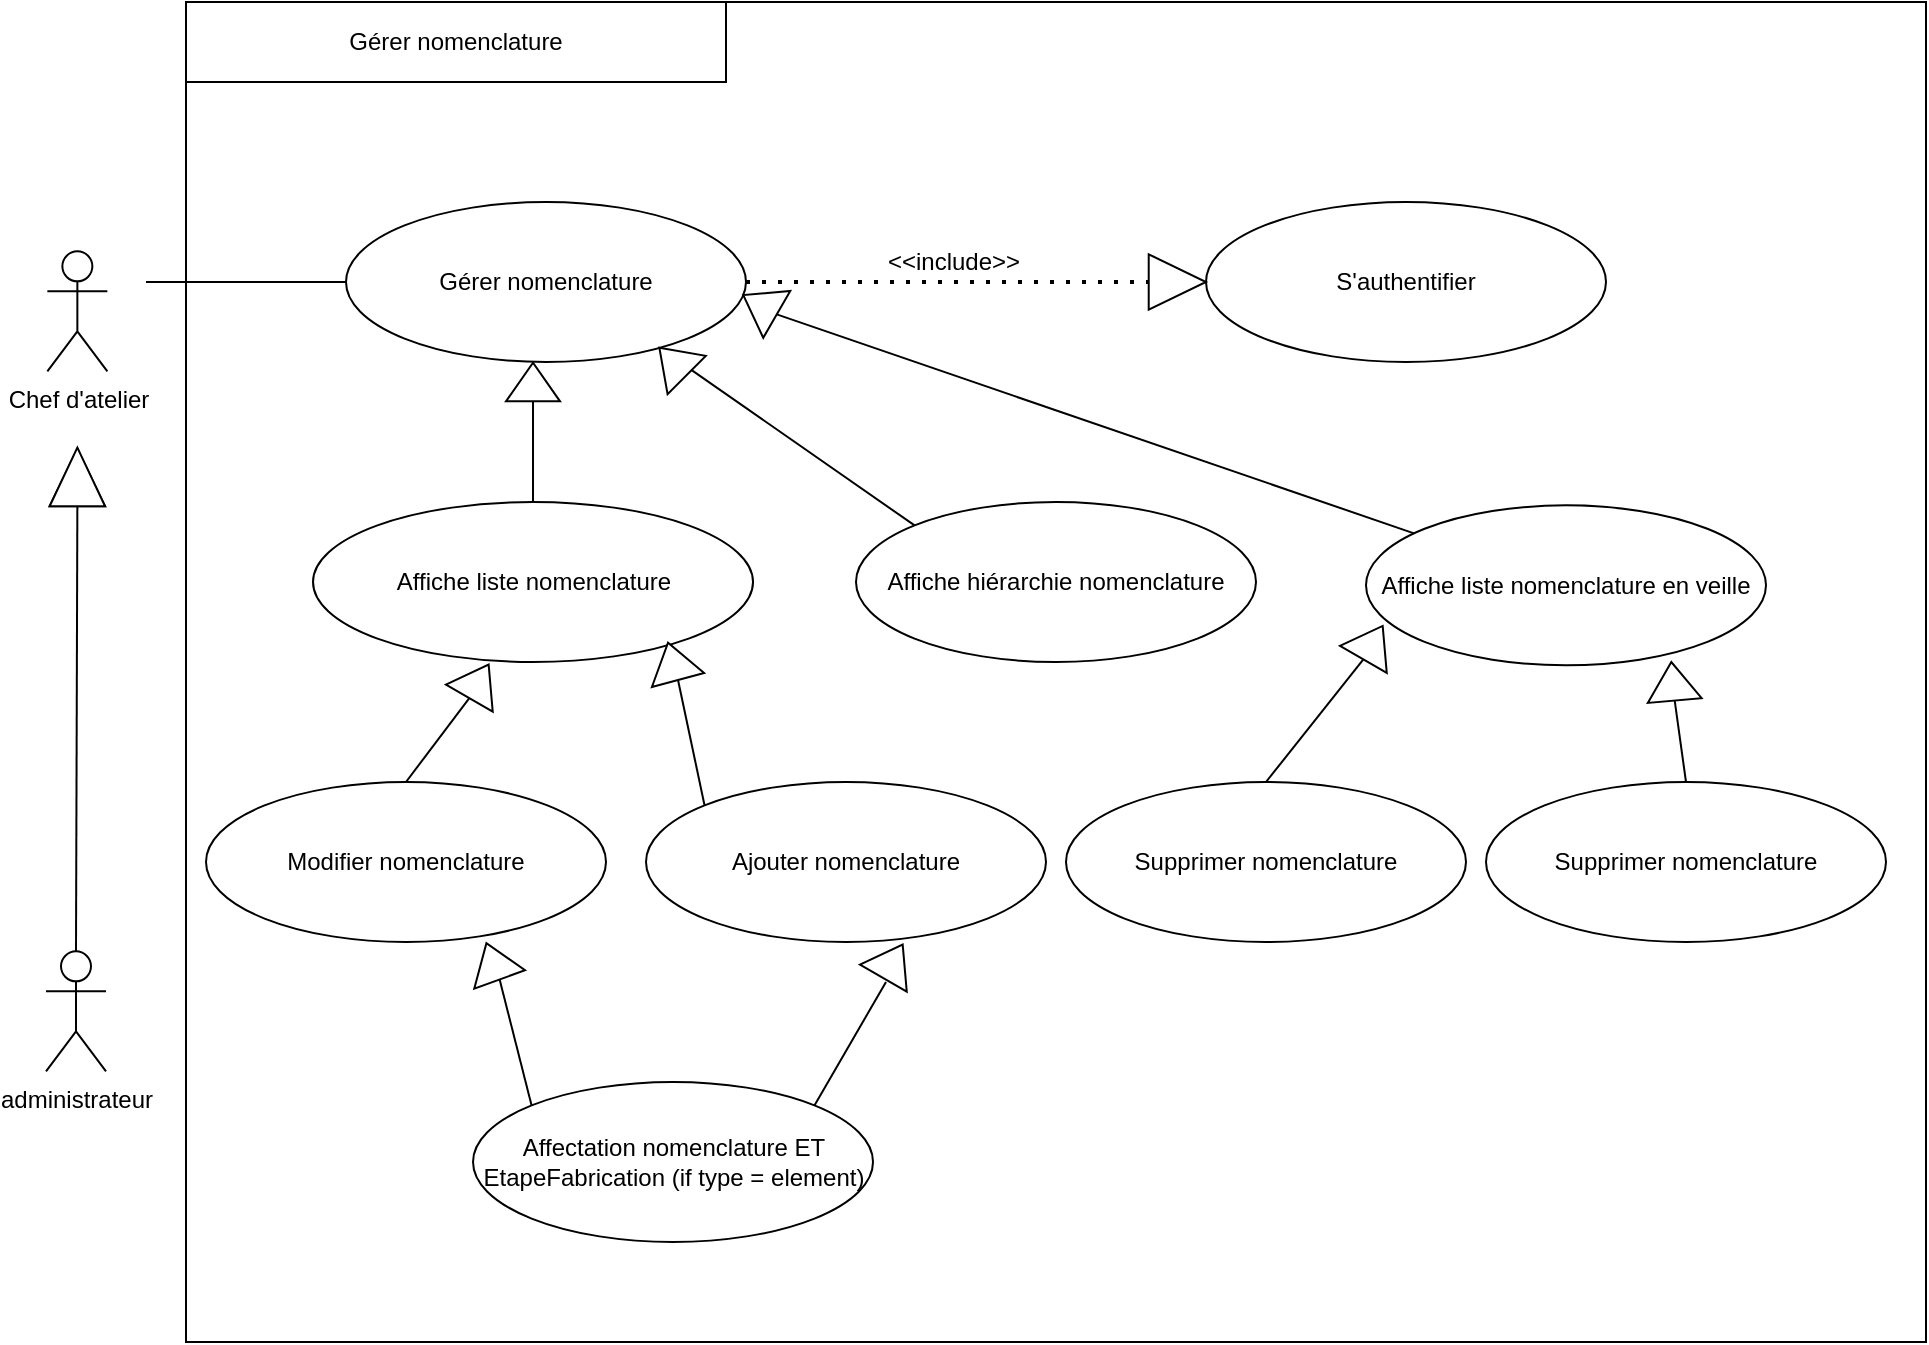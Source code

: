 <mxfile version="21.3.6" type="gitlab">
  <diagram name="Page-1" id="KVWeqL-EI9BCyQa8WPA-">
    <mxGraphModel dx="2489" dy="780" grid="1" gridSize="10" guides="1" tooltips="1" connect="1" arrows="1" fold="1" page="1" pageScale="1" pageWidth="827" pageHeight="1169" math="0" shadow="0">
      <root>
        <mxCell id="0" />
        <mxCell id="1" parent="0" />
        <mxCell id="Gi7Y1uuQ8ngbOhWbNbQB-1" value="" style="rounded=0;whiteSpace=wrap;html=1;" vertex="1" parent="1">
          <mxGeometry x="-70" y="130" width="870" height="670" as="geometry" />
        </mxCell>
        <mxCell id="Gi7Y1uuQ8ngbOhWbNbQB-2" value="Chef d&#39;atelier" style="shape=umlActor;verticalLabelPosition=bottom;verticalAlign=top;html=1;outlineConnect=0;" vertex="1" parent="1">
          <mxGeometry x="-139.32" y="254.66" width="30" height="60" as="geometry" />
        </mxCell>
        <mxCell id="Gi7Y1uuQ8ngbOhWbNbQB-3" value="administrateur" style="shape=umlActor;verticalLabelPosition=bottom;verticalAlign=top;html=1;outlineConnect=0;" vertex="1" parent="1">
          <mxGeometry x="-140" y="604.66" width="30" height="60" as="geometry" />
        </mxCell>
        <mxCell id="Gi7Y1uuQ8ngbOhWbNbQB-4" value="Gérer nomenclature" style="ellipse;whiteSpace=wrap;html=1;" vertex="1" parent="1">
          <mxGeometry x="10" y="230" width="200" height="80" as="geometry" />
        </mxCell>
        <mxCell id="Gi7Y1uuQ8ngbOhWbNbQB-5" value="" style="endArrow=none;html=1;rounded=0;entryX=0;entryY=0.5;entryDx=0;entryDy=0;" edge="1" parent="1" target="Gi7Y1uuQ8ngbOhWbNbQB-4">
          <mxGeometry width="50" height="50" relative="1" as="geometry">
            <mxPoint x="-90" y="270" as="sourcePoint" />
            <mxPoint x="530" y="560" as="targetPoint" />
          </mxGeometry>
        </mxCell>
        <mxCell id="Gi7Y1uuQ8ngbOhWbNbQB-6" value="S&#39;authentifier" style="ellipse;whiteSpace=wrap;html=1;" vertex="1" parent="1">
          <mxGeometry x="440" y="230" width="200" height="80" as="geometry" />
        </mxCell>
        <mxCell id="Gi7Y1uuQ8ngbOhWbNbQB-7" value="Affiche liste nomenclature" style="ellipse;whiteSpace=wrap;html=1;" vertex="1" parent="1">
          <mxGeometry x="-6.49" y="380" width="220" height="80" as="geometry" />
        </mxCell>
        <mxCell id="Gi7Y1uuQ8ngbOhWbNbQB-8" value="" style="triangle;whiteSpace=wrap;html=1;rotation=-90;" vertex="1" parent="1">
          <mxGeometry x="-138.64" y="353.97" width="28.64" height="27.71" as="geometry" />
        </mxCell>
        <mxCell id="Gi7Y1uuQ8ngbOhWbNbQB-9" value="" style="endArrow=none;html=1;rounded=0;exitX=0.5;exitY=0;exitDx=0;exitDy=0;exitPerimeter=0;entryX=0;entryY=0.5;entryDx=0;entryDy=0;" edge="1" parent="1" source="Gi7Y1uuQ8ngbOhWbNbQB-3" target="Gi7Y1uuQ8ngbOhWbNbQB-8">
          <mxGeometry width="50" height="50" relative="1" as="geometry">
            <mxPoint x="260.68" y="414.66" as="sourcePoint" />
            <mxPoint x="310.68" y="364.66" as="targetPoint" />
          </mxGeometry>
        </mxCell>
        <mxCell id="Gi7Y1uuQ8ngbOhWbNbQB-10" value="" style="triangle;whiteSpace=wrap;html=1;rotation=-90;" vertex="1" parent="1">
          <mxGeometry x="-138.98" y="353.63" width="29.32" height="27.71" as="geometry" />
        </mxCell>
        <mxCell id="Gi7Y1uuQ8ngbOhWbNbQB-12" value="" style="endArrow=none;html=1;rounded=0;exitX=0.5;exitY=0;exitDx=0;exitDy=0;entryX=0;entryY=0.5;entryDx=0;entryDy=0;" edge="1" parent="1" source="Gi7Y1uuQ8ngbOhWbNbQB-7" target="Gi7Y1uuQ8ngbOhWbNbQB-24">
          <mxGeometry width="50" height="50" relative="1" as="geometry">
            <mxPoint x="340" y="510" as="sourcePoint" />
            <mxPoint x="106.622" y="335.51" as="targetPoint" />
          </mxGeometry>
        </mxCell>
        <mxCell id="Gi7Y1uuQ8ngbOhWbNbQB-13" value="Modifier nomenclature" style="ellipse;whiteSpace=wrap;html=1;" vertex="1" parent="1">
          <mxGeometry x="-60" y="520" width="200" height="80" as="geometry" />
        </mxCell>
        <mxCell id="Gi7Y1uuQ8ngbOhWbNbQB-14" value="" style="endArrow=none;dashed=1;html=1;dashPattern=1 3;strokeWidth=2;rounded=0;exitX=1;exitY=0.5;exitDx=0;exitDy=0;entryX=0;entryY=0.5;entryDx=0;entryDy=0;" edge="1" parent="1" source="Gi7Y1uuQ8ngbOhWbNbQB-4" target="Gi7Y1uuQ8ngbOhWbNbQB-15">
          <mxGeometry width="50" height="50" relative="1" as="geometry">
            <mxPoint x="340" y="510" as="sourcePoint" />
            <mxPoint x="390" y="460" as="targetPoint" />
          </mxGeometry>
        </mxCell>
        <mxCell id="Gi7Y1uuQ8ngbOhWbNbQB-15" value="" style="triangle;whiteSpace=wrap;html=1;rotation=0;" vertex="1" parent="1">
          <mxGeometry x="411.36" y="256.14" width="28.64" height="27.71" as="geometry" />
        </mxCell>
        <mxCell id="Gi7Y1uuQ8ngbOhWbNbQB-16" value="&amp;lt;&amp;lt;include&amp;gt;&amp;gt;" style="text;html=1;strokeColor=none;fillColor=none;align=center;verticalAlign=middle;whiteSpace=wrap;rounded=0;" vertex="1" parent="1">
          <mxGeometry x="293.51" y="250" width="40" height="20" as="geometry" />
        </mxCell>
        <mxCell id="Gi7Y1uuQ8ngbOhWbNbQB-17" value="" style="endArrow=none;html=1;rounded=0;entryX=0;entryY=0.5;entryDx=0;entryDy=0;exitX=0.5;exitY=0;exitDx=0;exitDy=0;" edge="1" parent="1" source="Gi7Y1uuQ8ngbOhWbNbQB-13" target="Gi7Y1uuQ8ngbOhWbNbQB-19">
          <mxGeometry width="50" height="50" relative="1" as="geometry">
            <mxPoint x="320" y="706" as="sourcePoint" />
            <mxPoint x="263.169" y="510.686" as="targetPoint" />
          </mxGeometry>
        </mxCell>
        <mxCell id="Gi7Y1uuQ8ngbOhWbNbQB-18" value="Gérer nomenclature" style="rounded=0;whiteSpace=wrap;html=1;" vertex="1" parent="1">
          <mxGeometry x="-70" y="130" width="270" height="40" as="geometry" />
        </mxCell>
        <mxCell id="Gi7Y1uuQ8ngbOhWbNbQB-19" value="" style="triangle;whiteSpace=wrap;html=1;rotation=-150;direction=south;" vertex="1" parent="1">
          <mxGeometry x="62.98" y="460" width="27.02" height="19.32" as="geometry" />
        </mxCell>
        <mxCell id="Gi7Y1uuQ8ngbOhWbNbQB-20" value="Affiche hiérarchie nomenclature" style="ellipse;whiteSpace=wrap;html=1;" vertex="1" parent="1">
          <mxGeometry x="265" y="380" width="200" height="80" as="geometry" />
        </mxCell>
        <mxCell id="Gi7Y1uuQ8ngbOhWbNbQB-21" value="" style="endArrow=none;html=1;rounded=0;entryX=1;entryY=0.5;entryDx=0;entryDy=0;exitX=0;exitY=0;exitDx=0;exitDy=0;" edge="1" parent="1" source="Gi7Y1uuQ8ngbOhWbNbQB-20" target="Gi7Y1uuQ8ngbOhWbNbQB-22">
          <mxGeometry width="50" height="50" relative="1" as="geometry">
            <mxPoint x="150" y="565" as="sourcePoint" />
            <mxPoint x="201" y="497" as="targetPoint" />
          </mxGeometry>
        </mxCell>
        <mxCell id="Gi7Y1uuQ8ngbOhWbNbQB-22" value="" style="triangle;whiteSpace=wrap;html=1;rotation=135;direction=south;" vertex="1" parent="1">
          <mxGeometry x="160" y="300" width="27.02" height="19.32" as="geometry" />
        </mxCell>
        <mxCell id="Gi7Y1uuQ8ngbOhWbNbQB-24" value="" style="triangle;whiteSpace=wrap;html=1;rotation=-180;direction=south;" vertex="1" parent="1">
          <mxGeometry x="90" y="310.34" width="27.02" height="19.32" as="geometry" />
        </mxCell>
        <mxCell id="Gi7Y1uuQ8ngbOhWbNbQB-27" value="Affiche liste nomenclature en veille" style="ellipse;whiteSpace=wrap;html=1;" vertex="1" parent="1">
          <mxGeometry x="520" y="381.68" width="200" height="80" as="geometry" />
        </mxCell>
        <mxCell id="Gi7Y1uuQ8ngbOhWbNbQB-29" value="" style="triangle;whiteSpace=wrap;html=1;rotation=120;direction=south;" vertex="1" parent="1">
          <mxGeometry x="203.51" y="271.7" width="27.02" height="19.32" as="geometry" />
        </mxCell>
        <mxCell id="Gi7Y1uuQ8ngbOhWbNbQB-30" value="" style="endArrow=none;html=1;rounded=0;entryX=0;entryY=0.5;entryDx=0;entryDy=0;" edge="1" parent="1" source="Gi7Y1uuQ8ngbOhWbNbQB-27" target="Gi7Y1uuQ8ngbOhWbNbQB-29">
          <mxGeometry width="50" height="50" relative="1" as="geometry">
            <mxPoint x="259" y="402" as="sourcePoint" />
            <mxPoint x="184" y="320" as="targetPoint" />
          </mxGeometry>
        </mxCell>
        <mxCell id="Gi7Y1uuQ8ngbOhWbNbQB-31" value="Ajouter nomenclature" style="ellipse;whiteSpace=wrap;html=1;" vertex="1" parent="1">
          <mxGeometry x="160" y="520" width="200" height="80" as="geometry" />
        </mxCell>
        <mxCell id="Gi7Y1uuQ8ngbOhWbNbQB-32" value="" style="triangle;whiteSpace=wrap;html=1;rotation=-195;direction=south;" vertex="1" parent="1">
          <mxGeometry x="160" y="450" width="27.02" height="19.32" as="geometry" />
        </mxCell>
        <mxCell id="Gi7Y1uuQ8ngbOhWbNbQB-33" value="" style="endArrow=none;html=1;rounded=0;entryX=0;entryY=0.5;entryDx=0;entryDy=0;exitX=0;exitY=0;exitDx=0;exitDy=0;" edge="1" parent="1" source="Gi7Y1uuQ8ngbOhWbNbQB-31" target="Gi7Y1uuQ8ngbOhWbNbQB-32">
          <mxGeometry width="50" height="50" relative="1" as="geometry">
            <mxPoint x="259" y="402" as="sourcePoint" />
            <mxPoint x="184" y="320" as="targetPoint" />
          </mxGeometry>
        </mxCell>
        <mxCell id="Gi7Y1uuQ8ngbOhWbNbQB-37" value="Affectation nomenclature ET EtapeFabrication (if type = element)" style="ellipse;whiteSpace=wrap;html=1;" vertex="1" parent="1">
          <mxGeometry x="73.51" y="670" width="200" height="80" as="geometry" />
        </mxCell>
        <mxCell id="Gi7Y1uuQ8ngbOhWbNbQB-41" value="" style="triangle;whiteSpace=wrap;html=1;rotation=-200;direction=south;" vertex="1" parent="1">
          <mxGeometry x="70" y="600" width="27.02" height="19.32" as="geometry" />
        </mxCell>
        <mxCell id="Gi7Y1uuQ8ngbOhWbNbQB-42" value="" style="endArrow=none;html=1;rounded=0;entryX=0;entryY=0.5;entryDx=0;entryDy=0;exitX=0;exitY=0;exitDx=0;exitDy=0;" edge="1" parent="1" source="Gi7Y1uuQ8ngbOhWbNbQB-37" target="Gi7Y1uuQ8ngbOhWbNbQB-41">
          <mxGeometry width="50" height="50" relative="1" as="geometry">
            <mxPoint x="239" y="542" as="sourcePoint" />
            <mxPoint x="188" y="478" as="targetPoint" />
          </mxGeometry>
        </mxCell>
        <mxCell id="Gi7Y1uuQ8ngbOhWbNbQB-43" value="" style="triangle;whiteSpace=wrap;html=1;rotation=-150;direction=south;" vertex="1" parent="1">
          <mxGeometry x="270" y="600" width="27.02" height="19.32" as="geometry" />
        </mxCell>
        <mxCell id="Gi7Y1uuQ8ngbOhWbNbQB-44" value="" style="endArrow=none;html=1;rounded=0;exitX=1;exitY=0;exitDx=0;exitDy=0;" edge="1" parent="1" source="Gi7Y1uuQ8ngbOhWbNbQB-37">
          <mxGeometry width="50" height="50" relative="1" as="geometry">
            <mxPoint x="70" y="530" as="sourcePoint" />
            <mxPoint x="280" y="620" as="targetPoint" />
          </mxGeometry>
        </mxCell>
        <mxCell id="Gi7Y1uuQ8ngbOhWbNbQB-46" value="Supprimer nomenclature" style="ellipse;whiteSpace=wrap;html=1;" vertex="1" parent="1">
          <mxGeometry x="370" y="520" width="200" height="80" as="geometry" />
        </mxCell>
        <mxCell id="Gi7Y1uuQ8ngbOhWbNbQB-47" value="" style="endArrow=none;html=1;rounded=0;exitX=0.5;exitY=0;exitDx=0;exitDy=0;entryX=0;entryY=0.5;entryDx=0;entryDy=0;" edge="1" parent="1" source="Gi7Y1uuQ8ngbOhWbNbQB-46" target="Gi7Y1uuQ8ngbOhWbNbQB-48">
          <mxGeometry width="50" height="50" relative="1" as="geometry">
            <mxPoint x="114" y="390" as="sourcePoint" />
            <mxPoint x="114" y="340" as="targetPoint" />
          </mxGeometry>
        </mxCell>
        <mxCell id="Gi7Y1uuQ8ngbOhWbNbQB-48" value="" style="triangle;whiteSpace=wrap;html=1;rotation=-150;direction=south;" vertex="1" parent="1">
          <mxGeometry x="510" y="440.68" width="27.02" height="19.32" as="geometry" />
        </mxCell>
        <mxCell id="Gi7Y1uuQ8ngbOhWbNbQB-50" value="Supprimer nomenclature" style="ellipse;whiteSpace=wrap;html=1;" vertex="1" parent="1">
          <mxGeometry x="580" y="520" width="200" height="80" as="geometry" />
        </mxCell>
        <mxCell id="Gi7Y1uuQ8ngbOhWbNbQB-87" value="" style="triangle;whiteSpace=wrap;html=1;rotation=-185;direction=south;" vertex="1" parent="1">
          <mxGeometry x="660" y="460.0" width="27.02" height="19.32" as="geometry" />
        </mxCell>
        <mxCell id="Gi7Y1uuQ8ngbOhWbNbQB-88" value="" style="endArrow=none;html=1;rounded=0;exitX=0.5;exitY=0;exitDx=0;exitDy=0;entryX=0;entryY=0.5;entryDx=0;entryDy=0;" edge="1" parent="1" source="Gi7Y1uuQ8ngbOhWbNbQB-50" target="Gi7Y1uuQ8ngbOhWbNbQB-87">
          <mxGeometry width="50" height="50" relative="1" as="geometry">
            <mxPoint x="480" y="530" as="sourcePoint" />
            <mxPoint x="529" y="469" as="targetPoint" />
          </mxGeometry>
        </mxCell>
      </root>
    </mxGraphModel>
  </diagram>
</mxfile>
